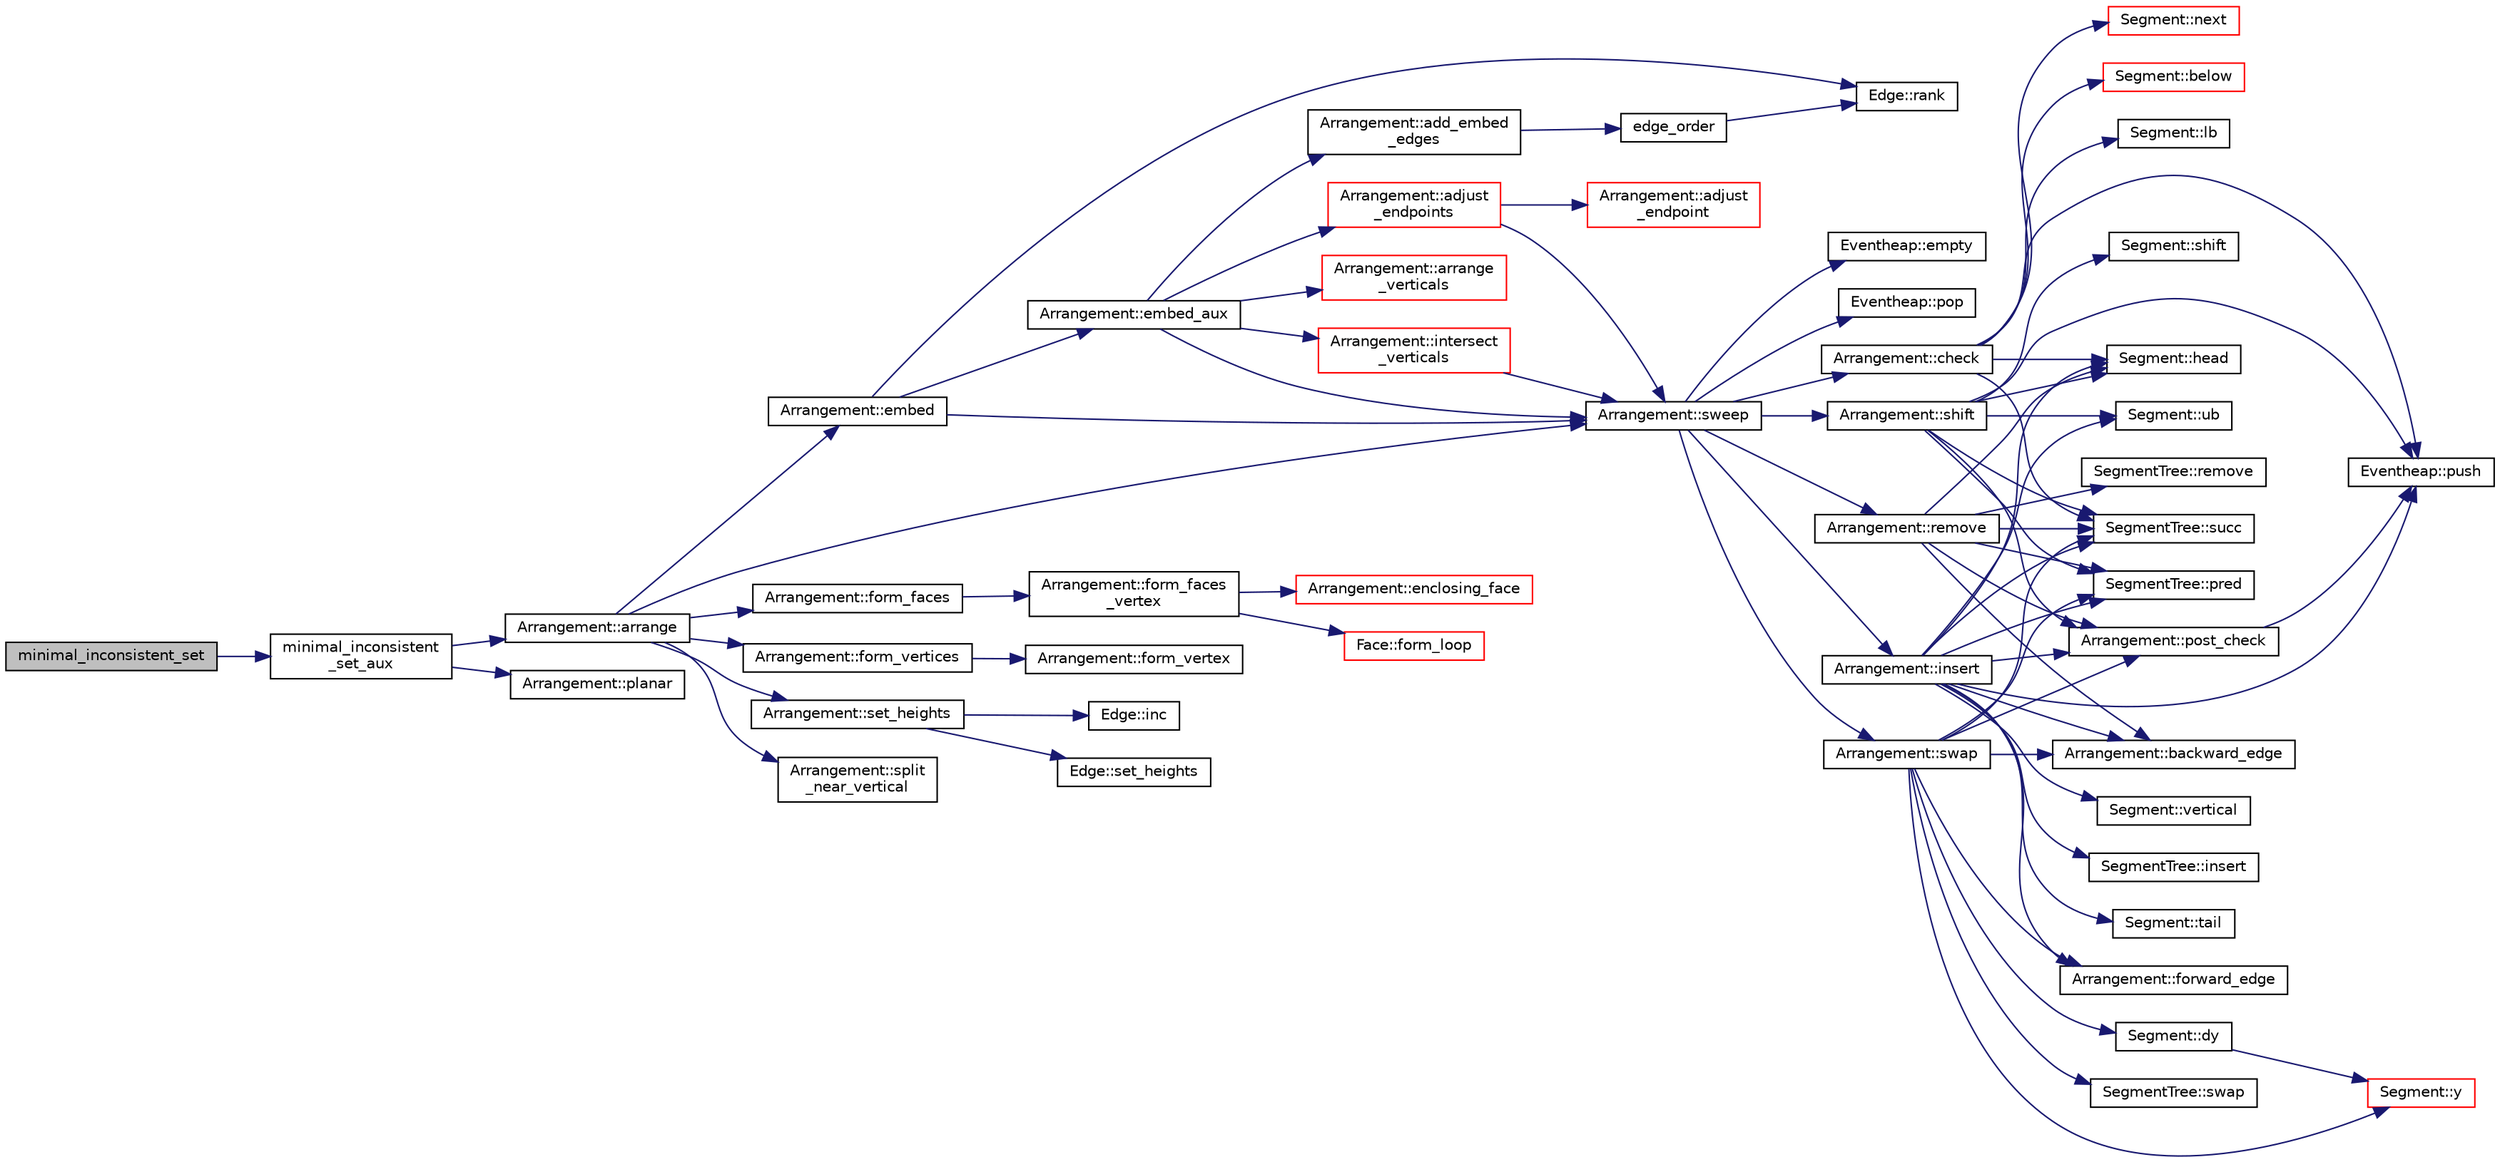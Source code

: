 digraph "minimal_inconsistent_set"
{
 // LATEX_PDF_SIZE
  edge [fontname="Helvetica",fontsize="10",labelfontname="Helvetica",labelfontsize="10"];
  node [fontname="Helvetica",fontsize="10",shape=record];
  rankdir="LR";
  Node1 [label="minimal_inconsistent_set",height=0.2,width=0.4,color="black", fillcolor="grey75", style="filled", fontcolor="black",tooltip=" "];
  Node1 -> Node2 [color="midnightblue",fontsize="10",style="solid",fontname="Helvetica"];
  Node2 [label="minimal_inconsistent\l_set_aux",height=0.2,width=0.4,color="black", fillcolor="white", style="filled",URL="$d0/d11/arrange_8_c.html#a43321ea565c26429249c2589bd830055",tooltip=" "];
  Node2 -> Node3 [color="midnightblue",fontsize="10",style="solid",fontname="Helvetica"];
  Node3 [label="Arrangement::arrange",height=0.2,width=0.4,color="black", fillcolor="white", style="filled",URL="$d8/d46/class_arrangement.html#aa48e67ecbf171616e989d936e221a4e1",tooltip=" "];
  Node3 -> Node4 [color="midnightblue",fontsize="10",style="solid",fontname="Helvetica"];
  Node4 [label="Arrangement::embed",height=0.2,width=0.4,color="black", fillcolor="white", style="filled",URL="$d8/d46/class_arrangement.html#a837e4a1bfbca4ab14ed01a24ce7515c3",tooltip=" "];
  Node4 -> Node5 [color="midnightblue",fontsize="10",style="solid",fontname="Helvetica"];
  Node5 [label="Arrangement::embed_aux",height=0.2,width=0.4,color="black", fillcolor="white", style="filled",URL="$d8/d46/class_arrangement.html#adabfe5ab5610142ae5aea42f1762d67f",tooltip=" "];
  Node5 -> Node6 [color="midnightblue",fontsize="10",style="solid",fontname="Helvetica"];
  Node6 [label="Arrangement::add_embed\l_edges",height=0.2,width=0.4,color="black", fillcolor="white", style="filled",URL="$d8/d46/class_arrangement.html#ad6d6b45e6a1923afb50293545906f3ad",tooltip=" "];
  Node6 -> Node7 [color="midnightblue",fontsize="10",style="solid",fontname="Helvetica"];
  Node7 [label="edge_order",height=0.2,width=0.4,color="black", fillcolor="white", style="filled",URL="$d0/d11/arrange_8_c.html#a2709b255e600073aa31eac3f3c1d95a6",tooltip=" "];
  Node7 -> Node8 [color="midnightblue",fontsize="10",style="solid",fontname="Helvetica"];
  Node8 [label="Edge::rank",height=0.2,width=0.4,color="black", fillcolor="white", style="filled",URL="$d7/d77/class_edge.html#acf04af6a05d5d75e9c811fdf65c637cb",tooltip=" "];
  Node5 -> Node9 [color="midnightblue",fontsize="10",style="solid",fontname="Helvetica"];
  Node9 [label="Arrangement::adjust\l_endpoints",height=0.2,width=0.4,color="red", fillcolor="white", style="filled",URL="$d8/d46/class_arrangement.html#a5944190324a0852d5b7c3cceeaec2ba2",tooltip=" "];
  Node9 -> Node10 [color="midnightblue",fontsize="10",style="solid",fontname="Helvetica"];
  Node10 [label="Arrangement::adjust\l_endpoint",height=0.2,width=0.4,color="red", fillcolor="white", style="filled",URL="$d8/d46/class_arrangement.html#a2e905be790064acc8882b8af27e31d43",tooltip=" "];
  Node9 -> Node16 [color="midnightblue",fontsize="10",style="solid",fontname="Helvetica"];
  Node16 [label="Arrangement::sweep",height=0.2,width=0.4,color="black", fillcolor="white", style="filled",URL="$d8/d46/class_arrangement.html#ab638b3ef9af934a17614629b863c5de6",tooltip=" "];
  Node16 -> Node17 [color="midnightblue",fontsize="10",style="solid",fontname="Helvetica"];
  Node17 [label="Arrangement::check",height=0.2,width=0.4,color="black", fillcolor="white", style="filled",URL="$d8/d46/class_arrangement.html#afe852d883f2bbb9ab505f5c97364b796",tooltip=" "];
  Node17 -> Node18 [color="midnightblue",fontsize="10",style="solid",fontname="Helvetica"];
  Node18 [label="Segment::below",height=0.2,width=0.4,color="red", fillcolor="white", style="filled",URL="$dd/dd2/class_segment.html#adc44386683766560ee602eb36ed109a8",tooltip=" "];
  Node17 -> Node36 [color="midnightblue",fontsize="10",style="solid",fontname="Helvetica"];
  Node36 [label="Segment::head",height=0.2,width=0.4,color="black", fillcolor="white", style="filled",URL="$dd/dd2/class_segment.html#a0e17bae2b8a9ce347fc0f39dbd485ab0",tooltip=" "];
  Node17 -> Node31 [color="midnightblue",fontsize="10",style="solid",fontname="Helvetica"];
  Node31 [label="Segment::lb",height=0.2,width=0.4,color="black", fillcolor="white", style="filled",URL="$dd/dd2/class_segment.html#afab334407697698cf4bf65e8cadac7d2",tooltip=" "];
  Node17 -> Node37 [color="midnightblue",fontsize="10",style="solid",fontname="Helvetica"];
  Node37 [label="Segment::next",height=0.2,width=0.4,color="red", fillcolor="white", style="filled",URL="$dd/dd2/class_segment.html#a29dcbe0ff86b53a4c3e3576afb2de859",tooltip=" "];
  Node17 -> Node38 [color="midnightblue",fontsize="10",style="solid",fontname="Helvetica"];
  Node38 [label="Eventheap::push",height=0.2,width=0.4,color="black", fillcolor="white", style="filled",URL="$d3/d46/class_eventheap.html#ae1dcfb260def65a6a94ee57b8a00dfc4",tooltip=" "];
  Node17 -> Node39 [color="midnightblue",fontsize="10",style="solid",fontname="Helvetica"];
  Node39 [label="SegmentTree::succ",height=0.2,width=0.4,color="black", fillcolor="white", style="filled",URL="$d6/da5/class_segment_tree.html#ab51db77a349a937f1320cfbbd7954608",tooltip=" "];
  Node16 -> Node40 [color="midnightblue",fontsize="10",style="solid",fontname="Helvetica"];
  Node40 [label="Eventheap::empty",height=0.2,width=0.4,color="black", fillcolor="white", style="filled",URL="$d3/d46/class_eventheap.html#a0660d8897cc9bcafb4be7e38517f2fd2",tooltip=" "];
  Node16 -> Node41 [color="midnightblue",fontsize="10",style="solid",fontname="Helvetica"];
  Node41 [label="Arrangement::insert",height=0.2,width=0.4,color="black", fillcolor="white", style="filled",URL="$d8/d46/class_arrangement.html#a6eaa13429e8ca373f9fb9ff2151999c7",tooltip=" "];
  Node41 -> Node42 [color="midnightblue",fontsize="10",style="solid",fontname="Helvetica"];
  Node42 [label="Arrangement::backward_edge",height=0.2,width=0.4,color="black", fillcolor="white", style="filled",URL="$d8/d46/class_arrangement.html#a46b9db4f0b8e58842c1c02da392afdeb",tooltip=" "];
  Node41 -> Node43 [color="midnightblue",fontsize="10",style="solid",fontname="Helvetica"];
  Node43 [label="Arrangement::forward_edge",height=0.2,width=0.4,color="black", fillcolor="white", style="filled",URL="$d8/d46/class_arrangement.html#a637e32337efff081b21d7df01e48fee6",tooltip=" "];
  Node41 -> Node36 [color="midnightblue",fontsize="10",style="solid",fontname="Helvetica"];
  Node41 -> Node44 [color="midnightblue",fontsize="10",style="solid",fontname="Helvetica"];
  Node44 [label="SegmentTree::insert",height=0.2,width=0.4,color="black", fillcolor="white", style="filled",URL="$d6/da5/class_segment_tree.html#aeb3d5b336287bc695ae1c8b64505ad14",tooltip=" "];
  Node41 -> Node45 [color="midnightblue",fontsize="10",style="solid",fontname="Helvetica"];
  Node45 [label="Arrangement::post_check",height=0.2,width=0.4,color="black", fillcolor="white", style="filled",URL="$d8/d46/class_arrangement.html#a25d2a2a8e4372d4f3d91dda1d8381eab",tooltip=" "];
  Node45 -> Node38 [color="midnightblue",fontsize="10",style="solid",fontname="Helvetica"];
  Node41 -> Node46 [color="midnightblue",fontsize="10",style="solid",fontname="Helvetica"];
  Node46 [label="SegmentTree::pred",height=0.2,width=0.4,color="black", fillcolor="white", style="filled",URL="$d6/da5/class_segment_tree.html#ab998344ac73e33cbf1bede607af9b4a4",tooltip=" "];
  Node41 -> Node38 [color="midnightblue",fontsize="10",style="solid",fontname="Helvetica"];
  Node41 -> Node39 [color="midnightblue",fontsize="10",style="solid",fontname="Helvetica"];
  Node41 -> Node47 [color="midnightblue",fontsize="10",style="solid",fontname="Helvetica"];
  Node47 [label="Segment::tail",height=0.2,width=0.4,color="black", fillcolor="white", style="filled",URL="$dd/dd2/class_segment.html#ade98cc7f373aef9c1f6371b028c1ceed",tooltip=" "];
  Node41 -> Node32 [color="midnightblue",fontsize="10",style="solid",fontname="Helvetica"];
  Node32 [label="Segment::ub",height=0.2,width=0.4,color="black", fillcolor="white", style="filled",URL="$dd/dd2/class_segment.html#a4e9a06ff1ff8ed2084550147a96ecf4b",tooltip=" "];
  Node41 -> Node48 [color="midnightblue",fontsize="10",style="solid",fontname="Helvetica"];
  Node48 [label="Segment::vertical",height=0.2,width=0.4,color="black", fillcolor="white", style="filled",URL="$dd/dd2/class_segment.html#a0a797f22653998e4365948276c12db6c",tooltip=" "];
  Node16 -> Node49 [color="midnightblue",fontsize="10",style="solid",fontname="Helvetica"];
  Node49 [label="Eventheap::pop",height=0.2,width=0.4,color="black", fillcolor="white", style="filled",URL="$d3/d46/class_eventheap.html#a31b20ba879a0f9efcece8c461105570c",tooltip=" "];
  Node16 -> Node50 [color="midnightblue",fontsize="10",style="solid",fontname="Helvetica"];
  Node50 [label="Arrangement::remove",height=0.2,width=0.4,color="black", fillcolor="white", style="filled",URL="$d8/d46/class_arrangement.html#afe18de5bb9ce6b319a08b2ceda7f8f5e",tooltip=" "];
  Node50 -> Node42 [color="midnightblue",fontsize="10",style="solid",fontname="Helvetica"];
  Node50 -> Node36 [color="midnightblue",fontsize="10",style="solid",fontname="Helvetica"];
  Node50 -> Node45 [color="midnightblue",fontsize="10",style="solid",fontname="Helvetica"];
  Node50 -> Node46 [color="midnightblue",fontsize="10",style="solid",fontname="Helvetica"];
  Node50 -> Node51 [color="midnightblue",fontsize="10",style="solid",fontname="Helvetica"];
  Node51 [label="SegmentTree::remove",height=0.2,width=0.4,color="black", fillcolor="white", style="filled",URL="$d6/da5/class_segment_tree.html#a1bee34adee999d20a8f8851a0e97f296",tooltip=" "];
  Node50 -> Node39 [color="midnightblue",fontsize="10",style="solid",fontname="Helvetica"];
  Node16 -> Node52 [color="midnightblue",fontsize="10",style="solid",fontname="Helvetica"];
  Node52 [label="Arrangement::shift",height=0.2,width=0.4,color="black", fillcolor="white", style="filled",URL="$d8/d46/class_arrangement.html#a5870bd69b339632999ba522164f418a9",tooltip=" "];
  Node52 -> Node36 [color="midnightblue",fontsize="10",style="solid",fontname="Helvetica"];
  Node52 -> Node45 [color="midnightblue",fontsize="10",style="solid",fontname="Helvetica"];
  Node52 -> Node46 [color="midnightblue",fontsize="10",style="solid",fontname="Helvetica"];
  Node52 -> Node38 [color="midnightblue",fontsize="10",style="solid",fontname="Helvetica"];
  Node52 -> Node53 [color="midnightblue",fontsize="10",style="solid",fontname="Helvetica"];
  Node53 [label="Segment::shift",height=0.2,width=0.4,color="black", fillcolor="white", style="filled",URL="$dd/dd2/class_segment.html#a58478cdc1b920f8d2798c93d18696cc6",tooltip=" "];
  Node52 -> Node39 [color="midnightblue",fontsize="10",style="solid",fontname="Helvetica"];
  Node52 -> Node32 [color="midnightblue",fontsize="10",style="solid",fontname="Helvetica"];
  Node16 -> Node54 [color="midnightblue",fontsize="10",style="solid",fontname="Helvetica"];
  Node54 [label="Arrangement::swap",height=0.2,width=0.4,color="black", fillcolor="white", style="filled",URL="$d8/d46/class_arrangement.html#ad38658bf36d52ebb24274430bdbd7161",tooltip=" "];
  Node54 -> Node42 [color="midnightblue",fontsize="10",style="solid",fontname="Helvetica"];
  Node54 -> Node21 [color="midnightblue",fontsize="10",style="solid",fontname="Helvetica"];
  Node21 [label="Segment::dy",height=0.2,width=0.4,color="black", fillcolor="white", style="filled",URL="$dd/dd2/class_segment.html#a8fcbe9d1264d0df68faa7e817757fd11",tooltip=" "];
  Node21 -> Node22 [color="midnightblue",fontsize="10",style="solid",fontname="Helvetica"];
  Node22 [label="Segment::y",height=0.2,width=0.4,color="red", fillcolor="white", style="filled",URL="$dd/dd2/class_segment.html#a1bf3d6f2d733f66b849250bc68f0dbc3",tooltip=" "];
  Node54 -> Node43 [color="midnightblue",fontsize="10",style="solid",fontname="Helvetica"];
  Node54 -> Node45 [color="midnightblue",fontsize="10",style="solid",fontname="Helvetica"];
  Node54 -> Node46 [color="midnightblue",fontsize="10",style="solid",fontname="Helvetica"];
  Node54 -> Node39 [color="midnightblue",fontsize="10",style="solid",fontname="Helvetica"];
  Node54 -> Node55 [color="midnightblue",fontsize="10",style="solid",fontname="Helvetica"];
  Node55 [label="SegmentTree::swap",height=0.2,width=0.4,color="black", fillcolor="white", style="filled",URL="$d6/da5/class_segment_tree.html#afe4e6776ca69a0cf54928b8e5c794eae",tooltip=" "];
  Node54 -> Node22 [color="midnightblue",fontsize="10",style="solid",fontname="Helvetica"];
  Node5 -> Node56 [color="midnightblue",fontsize="10",style="solid",fontname="Helvetica"];
  Node56 [label="Arrangement::arrange\l_verticals",height=0.2,width=0.4,color="red", fillcolor="white", style="filled",URL="$d8/d46/class_arrangement.html#a6197c819fb8b9b5088235d5dfcb7cfa3",tooltip=" "];
  Node5 -> Node58 [color="midnightblue",fontsize="10",style="solid",fontname="Helvetica"];
  Node58 [label="Arrangement::intersect\l_verticals",height=0.2,width=0.4,color="red", fillcolor="white", style="filled",URL="$d8/d46/class_arrangement.html#a7423764df3f71f0daf567a6b9eb68567",tooltip=" "];
  Node58 -> Node16 [color="midnightblue",fontsize="10",style="solid",fontname="Helvetica"];
  Node5 -> Node16 [color="midnightblue",fontsize="10",style="solid",fontname="Helvetica"];
  Node4 -> Node8 [color="midnightblue",fontsize="10",style="solid",fontname="Helvetica"];
  Node4 -> Node16 [color="midnightblue",fontsize="10",style="solid",fontname="Helvetica"];
  Node3 -> Node62 [color="midnightblue",fontsize="10",style="solid",fontname="Helvetica"];
  Node62 [label="Arrangement::form_faces",height=0.2,width=0.4,color="black", fillcolor="white", style="filled",URL="$d8/d46/class_arrangement.html#a4a4e0faf951ffd402c51b37ee383c0f2",tooltip=" "];
  Node62 -> Node63 [color="midnightblue",fontsize="10",style="solid",fontname="Helvetica"];
  Node63 [label="Arrangement::form_faces\l_vertex",height=0.2,width=0.4,color="black", fillcolor="white", style="filled",URL="$d8/d46/class_arrangement.html#a7cdd5c55ae34d0f0c4cec7962629c4d6",tooltip=" "];
  Node63 -> Node64 [color="midnightblue",fontsize="10",style="solid",fontname="Helvetica"];
  Node64 [label="Arrangement::enclosing_face",height=0.2,width=0.4,color="red", fillcolor="white", style="filled",URL="$d8/d46/class_arrangement.html#ac592f329c92178494b2c1c5e82ca29d6",tooltip=" "];
  Node63 -> Node66 [color="midnightblue",fontsize="10",style="solid",fontname="Helvetica"];
  Node66 [label="Face::form_loop",height=0.2,width=0.4,color="red", fillcolor="white", style="filled",URL="$d5/d2a/class_face.html#ab4e177f937ed9b7c5c355ae73ad7ff89",tooltip=" "];
  Node3 -> Node69 [color="midnightblue",fontsize="10",style="solid",fontname="Helvetica"];
  Node69 [label="Arrangement::form_vertices",height=0.2,width=0.4,color="black", fillcolor="white", style="filled",URL="$d8/d46/class_arrangement.html#a7e203ff49daed9d0cbb8a8c3f4a5e4d7",tooltip=" "];
  Node69 -> Node70 [color="midnightblue",fontsize="10",style="solid",fontname="Helvetica"];
  Node70 [label="Arrangement::form_vertex",height=0.2,width=0.4,color="black", fillcolor="white", style="filled",URL="$d8/d46/class_arrangement.html#a09cd5388fa460a3956095e86a22403f8",tooltip=" "];
  Node3 -> Node71 [color="midnightblue",fontsize="10",style="solid",fontname="Helvetica"];
  Node71 [label="Arrangement::set_heights",height=0.2,width=0.4,color="black", fillcolor="white", style="filled",URL="$d8/d46/class_arrangement.html#a30f38146a5c6d702e2fa799c877c5b9b",tooltip=" "];
  Node71 -> Node72 [color="midnightblue",fontsize="10",style="solid",fontname="Helvetica"];
  Node72 [label="Edge::inc",height=0.2,width=0.4,color="black", fillcolor="white", style="filled",URL="$d7/d77/class_edge.html#ab85c073eb1fdcb27672987081d163e9e",tooltip=" "];
  Node71 -> Node73 [color="midnightblue",fontsize="10",style="solid",fontname="Helvetica"];
  Node73 [label="Edge::set_heights",height=0.2,width=0.4,color="black", fillcolor="white", style="filled",URL="$d7/d77/class_edge.html#af9d04787786cc5329d3c3847941def39",tooltip=" "];
  Node3 -> Node74 [color="midnightblue",fontsize="10",style="solid",fontname="Helvetica"];
  Node74 [label="Arrangement::split\l_near_vertical",height=0.2,width=0.4,color="black", fillcolor="white", style="filled",URL="$d8/d46/class_arrangement.html#a406f7d20fee3b3b5c4763ba373de575a",tooltip=" "];
  Node3 -> Node16 [color="midnightblue",fontsize="10",style="solid",fontname="Helvetica"];
  Node2 -> Node75 [color="midnightblue",fontsize="10",style="solid",fontname="Helvetica"];
  Node75 [label="Arrangement::planar",height=0.2,width=0.4,color="black", fillcolor="white", style="filled",URL="$d8/d46/class_arrangement.html#af28f7ac0fe77372bc47af2ca03fe3e2a",tooltip=" "];
}
